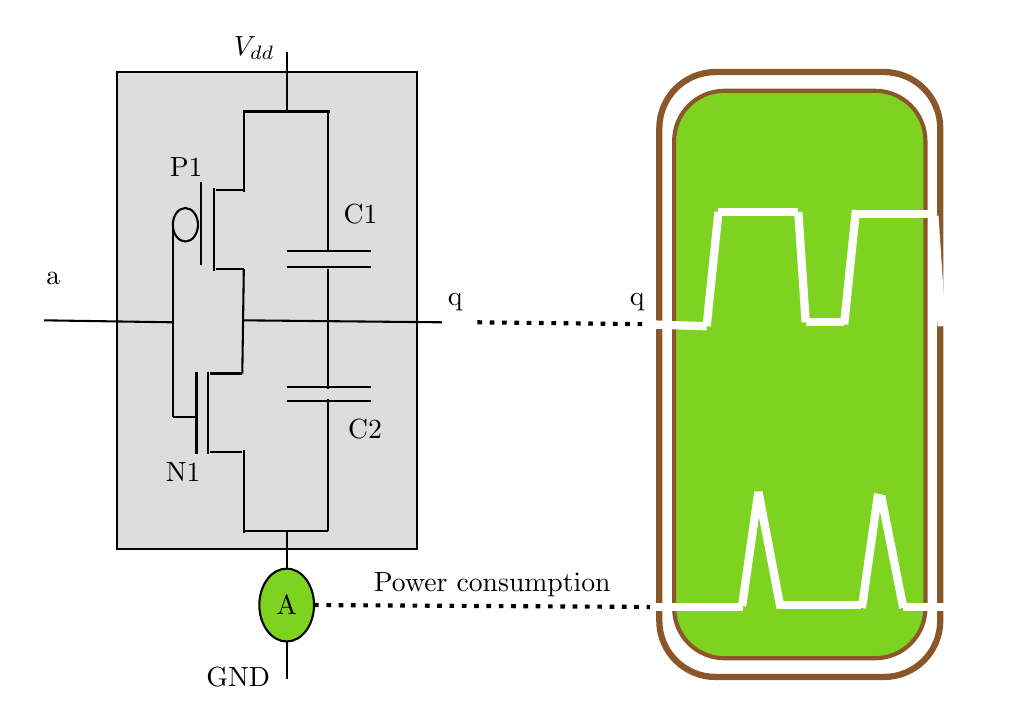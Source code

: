 \tikzset{every picture/.style={line width=0.75pt}} %set default line width to 0.75pt        
\begin{tikzpicture}[x=0.75pt,y=0.75pt,yscale=-1,xscale=1]
%uncomment if require: \path (0,335); %set diagram left start at 0, and has height of 335

%Shape: Rectangle [id:dp0360003318411668] 
\draw  [fill={rgb, 255:red, 207; green, 207; blue, 207 }  ,fill opacity=0.71 ] (39.45,26.06) -- (184.07,26.06) -- (184.07,255.79) -- (39.45,255.79) -- cycle ;
%Straight Lines [id:da9130268694115924] 
\draw    (4.54,145.67) -- (66.52,146.62) ;


%Straight Lines [id:da1343440150952362] 
\draw    (66.52,98.21) -- (66.52,192.18) ;


%Shape: Ellipse [id:dp6213874655305351] 
\draw   (72.57,91.56) .. controls (75.92,91.56) and (78.63,95.17) .. (78.63,99.63) .. controls (78.63,104.09) and (75.92,107.7) .. (72.57,107.7) .. controls (69.23,107.7) and (66.52,104.09) .. (66.52,99.63) .. controls (66.52,95.17) and (69.23,91.56) .. (72.57,91.56) -- cycle ;
%Straight Lines [id:da27434486206672837] 
\draw    (66.52,192.18) -- (77.2,192.18) ;


%Straight Lines [id:da07016771982069758] 
\draw    (77.92,170.35) -- (77.92,210.22) ;


%Straight Lines [id:da19036973562649373] 
\draw    (83.62,170.35) -- (83.62,210.22) ;


%Straight Lines [id:da8345791716423674] 
\draw    (80.05,79.22) -- (80.05,119.09) ;


%Straight Lines [id:da3271159414725533] 
\draw    (86.47,82.07) -- (86.47,121.94) ;


%Straight Lines [id:da14873596785352006] 
\draw    (84.33,209.27) -- (100,209.27) ;


%Straight Lines [id:da4420681124736481] 
\draw    (84.33,171.3) -- (100,171.3) ;


%Straight Lines [id:da04393107109208283] 
\draw    (87.18,120.99) -- (100.72,120.99) ;


%Straight Lines [id:da3871143133174997] 
\draw    (87.18,83.02) -- (100.72,83.02) ;


%Straight Lines [id:da5151381716842007] 
\draw    (100.72,120.99) -- (100,171.3) ;


%Straight Lines [id:da6069121794097094] 
\draw    (100.72,44.1) -- (100.72,83.97) ;


%Straight Lines [id:da2848668560084322] 
\draw    (100.72,208.32) -- (100.72,248.19) ;


%Straight Lines [id:da29161700195638374] 
\draw    (101.43,45.05) -- (142.04,45.05) ;


%Straight Lines [id:da2980631065657684] 
\draw    (100.72,247.24) -- (141.32,247.24) ;


%Straight Lines [id:da3565336880454746] 
\draw    (141.32,45.05) -- (141.32,112.45) ;


%Straight Lines [id:da47251450500555436] 
\draw    (141.32,183.64) -- (141.32,247.24) ;


%Straight Lines [id:da3833560512127223] 
\draw    (121.38,184.59) -- (161.98,184.59) ;


%Straight Lines [id:da8160698305270608] 
\draw    (121.38,177.95) -- (161.98,177.95) ;


%Straight Lines [id:da053729746303400994] 
\draw    (121.38,112.45) -- (161.98,112.45) ;


%Straight Lines [id:da6110612216423352] 
\draw    (121.38,120.04) -- (161.98,120.04) ;


%Straight Lines [id:da24663417263394583] 
\draw    (141.32,120.99) -- (141.32,178.9) ;


%Straight Lines [id:da6538334507705081] 
\draw    (100.72,145.67) -- (196.18,146.62) ;


%Straight Lines [id:da6610435045454974] 
\draw    (121.38,16.57) -- (121.38,46) ;


%Straight Lines [id:da11217271094658177] 
\draw    (121.38,247.24) -- (121.38,265.28) ;


%Shape: Ellipse [id:dp5116375931959476] 
\draw  [fill={rgb, 255:red, 126; green, 211; blue, 33 }  ,fill opacity=1 ] (108.2,282.84) .. controls (108.2,273.14) and (114.1,265.28) .. (121.38,265.28) .. controls (128.65,265.28) and (134.56,273.14) .. (134.56,282.84) .. controls (134.56,292.54) and (128.65,300.4) .. (121.38,300.4) .. controls (114.1,300.4) and (108.2,292.54) .. (108.2,282.84) -- cycle ;
%Straight Lines [id:da9407053227115245] 
\draw    (121.38,300.4) -- (121.38,318.44) ;


%Rounded Rect [id:dp5069309881092712] 
\draw  [color={rgb, 255:red, 139; green, 87; blue, 42 }  ,draw opacity=1 ][line width=2.25]  (300.91,53.14) .. controls (300.91,38.18) and (313.03,26.06) .. (327.98,26.06) -- (409.2,26.06) .. controls (424.15,26.06) and (436.27,38.18) .. (436.27,53.14) -- (436.27,290.42) .. controls (436.27,305.37) and (424.15,317.49) .. (409.2,317.49) -- (327.98,317.49) .. controls (313.03,317.49) and (300.91,305.37) .. (300.91,290.42) -- cycle ;
%Rounded Rect [id:dp10813466593651544] 
\draw  [color={rgb, 255:red, 139; green, 87; blue, 42 }  ,draw opacity=1 ][fill={rgb, 255:red, 126; green, 211; blue, 33 }  ,fill opacity=1 ][line width=1.5]  (308.05,59.3) .. controls (308.05,45.92) and (318.89,35.08) .. (332.27,35.08) -- (404.91,35.08) .. controls (418.29,35.08) and (429.13,45.92) .. (429.13,59.3) -- (429.13,284.26) .. controls (429.13,297.63) and (418.29,308.47) .. (404.91,308.47) -- (332.27,308.47) .. controls (318.89,308.47) and (308.05,297.63) .. (308.05,284.26) -- cycle ;
%Straight Lines [id:da10126802822138314] 
\draw [line width=1.5]  [dash pattern={on 1.69pt off 2.76pt}]  (213.28,146.62) -- (298.77,147.57) ;


%Straight Lines [id:da8166666674599945] 
\draw [line width=1.5]  [dash pattern={on 1.69pt off 2.76pt}]  (134.56,282.84) -- (301.26,283.79) ;


%Straight Lines [id:da6599388820944971] 
\draw [color={rgb, 255:red, 255; green, 255; blue, 255 }  ,draw opacity=1 ][line width=3]    (294.5,147.57) -- (323.71,148.52) ;


%Straight Lines [id:da6477850565472385] 
\draw [color={rgb, 255:red, 255; green, 255; blue, 255 }  ,draw opacity=1 ][line width=3]    (323.71,148.52) -- (329.41,93.46) ;


%Straight Lines [id:da6713764130615041] 
\draw [color={rgb, 255:red, 255; green, 255; blue, 255 }  ,draw opacity=1 ][line width=3]    (329.41,93.46) -- (367.88,93.46) ;


%Straight Lines [id:da6265334534856528] 
\draw [color={rgb, 255:red, 255; green, 255; blue, 255 }  ,draw opacity=1 ][line width=3]    (371.44,146.62) -- (367.88,93.46) ;


%Straight Lines [id:da7580446433818473] 
\draw [color={rgb, 255:red, 255; green, 255; blue, 255 }  ,draw opacity=1 ][line width=3]    (371.44,146.62) -- (389.96,146.62) ;


%Straight Lines [id:da12760629606366103] 
\draw [color={rgb, 255:red, 255; green, 255; blue, 255 }  ,draw opacity=1 ][line width=3]    (389.96,147.57) -- (395.66,92.51) ;


%Straight Lines [id:da35722507690924] 
\draw [color={rgb, 255:red, 255; green, 255; blue, 255 }  ,draw opacity=1 ][line width=3]    (394.95,94.41) -- (433.42,94.41) ;


%Straight Lines [id:da9407492544795262] 
\draw [color={rgb, 255:red, 255; green, 255; blue, 255 }  ,draw opacity=1 ][line width=3]    (436.98,148.52) -- (433.42,95.36) ;


%Straight Lines [id:da36688349354965344] 
\draw [color={rgb, 255:red, 255; green, 255; blue, 255 }  ,draw opacity=1 ][line width=3]    (296.28,283.79) -- (341.16,283.79) ;


%Straight Lines [id:da07990995883843] 
\draw [color={rgb, 255:red, 255; green, 255; blue, 255 }  ,draw opacity=1 ][line width=3]    (340.8,283.31) -- (348.64,228.26) ;


%Straight Lines [id:da7808057757591158] 
\draw [color={rgb, 255:red, 255; green, 255; blue, 255 }  ,draw opacity=1 ][line width=3]    (359.33,284.26) -- (348.64,228.26) ;


%Straight Lines [id:da6401094233638194] 
\draw [color={rgb, 255:red, 255; green, 255; blue, 255 }  ,draw opacity=1 ][line width=3]    (358.26,282.84) -- (398.16,282.84) ;


%Straight Lines [id:da0933201425519079] 
\draw [color={rgb, 255:red, 255; green, 255; blue, 255 }  ,draw opacity=1 ][line width=3]    (398.51,284.26) -- (406.35,229.21) ;


%Straight Lines [id:da038966229239766115] 
\draw [color={rgb, 255:red, 255; green, 255; blue, 255 }  ,draw opacity=1 ][line width=3]    (418.46,284.26) -- (407.77,230.16) ;


%Straight Lines [id:da29582365028992696] 
\draw [color={rgb, 255:red, 255; green, 255; blue, 255 }  ,draw opacity=1 ][line width=3]    (418.1,283.79) -- (458,283.79) ;



% Text Node
\draw (8.81,125.74) node  [align=left] {a};
% Text Node
\draw (72.93,71.63) node  [align=left] {P1};
% Text Node
\draw (71.51,218.76) node  [align=left] {N1};
% Text Node
\draw (157,94.41) node  [align=left] {C1};
% Text Node
\draw (159.13,197.88) node  [align=left] {C2};
% Text Node
\draw (121.38,282.84) node  [align=left] {A};
% Text Node
\draw (202.59,137.13) node  [align=left] {q};
% Text Node
\draw (290.22,137.13) node  [align=left] {q};
% Text Node
\draw (220.4,272.87) node  [align=left] {Power consumption};
% Text Node
\draw (97.99,317.74) node  [align=left] {GND};
% Text Node
\draw (105.7,14.67) node  [align=left] {$\displaystyle V_{dd}$};


\end{tikzpicture}